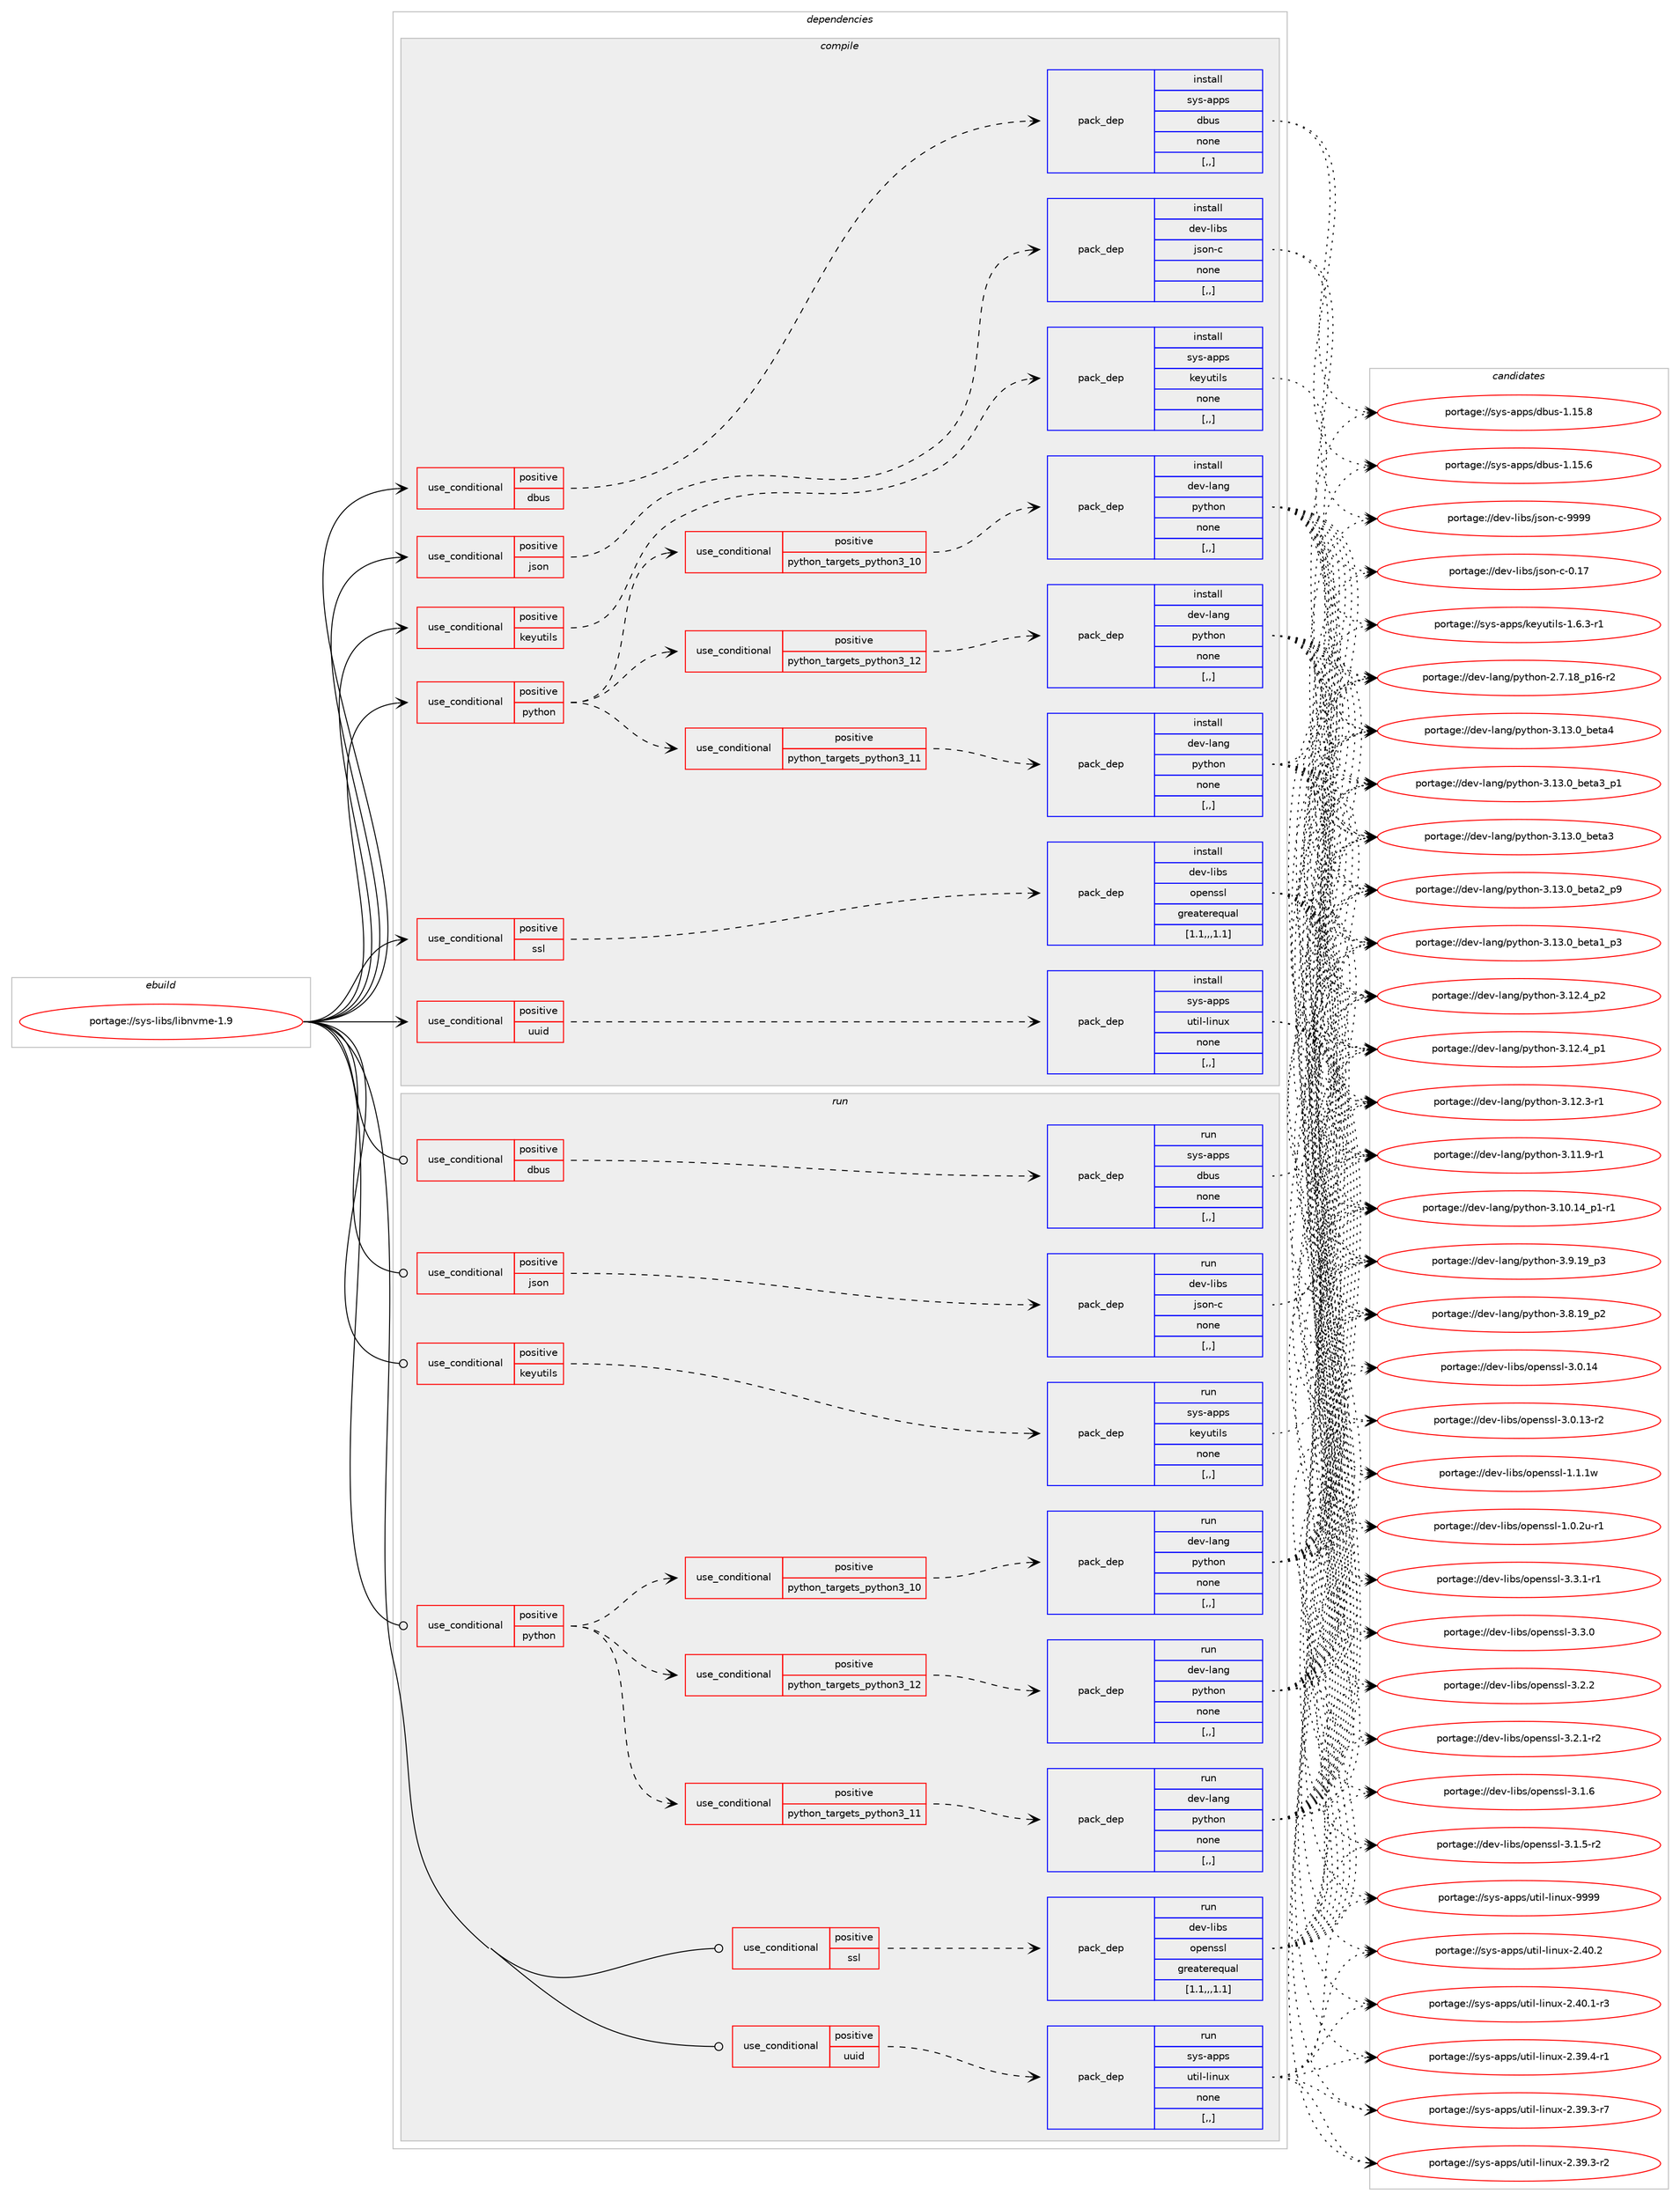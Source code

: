 digraph prolog {

# *************
# Graph options
# *************

newrank=true;
concentrate=true;
compound=true;
graph [rankdir=LR,fontname=Helvetica,fontsize=10,ranksep=1.5];#, ranksep=2.5, nodesep=0.2];
edge  [arrowhead=vee];
node  [fontname=Helvetica,fontsize=10];

# **********
# The ebuild
# **********

subgraph cluster_leftcol {
color=gray;
label=<<i>ebuild</i>>;
id [label="portage://sys-libs/libnvme-1.9", color=red, width=4, href="../sys-libs/libnvme-1.9.svg"];
}

# ****************
# The dependencies
# ****************

subgraph cluster_midcol {
color=gray;
label=<<i>dependencies</i>>;
subgraph cluster_compile {
fillcolor="#eeeeee";
style=filled;
label=<<i>compile</i>>;
subgraph cond117549 {
dependency441025 [label=<<TABLE BORDER="0" CELLBORDER="1" CELLSPACING="0" CELLPADDING="4"><TR><TD ROWSPAN="3" CELLPADDING="10">use_conditional</TD></TR><TR><TD>positive</TD></TR><TR><TD>dbus</TD></TR></TABLE>>, shape=none, color=red];
subgraph pack320478 {
dependency441026 [label=<<TABLE BORDER="0" CELLBORDER="1" CELLSPACING="0" CELLPADDING="4" WIDTH="220"><TR><TD ROWSPAN="6" CELLPADDING="30">pack_dep</TD></TR><TR><TD WIDTH="110">install</TD></TR><TR><TD>sys-apps</TD></TR><TR><TD>dbus</TD></TR><TR><TD>none</TD></TR><TR><TD>[,,]</TD></TR></TABLE>>, shape=none, color=blue];
}
dependency441025:e -> dependency441026:w [weight=20,style="dashed",arrowhead="vee"];
}
id:e -> dependency441025:w [weight=20,style="solid",arrowhead="vee"];
subgraph cond117550 {
dependency441027 [label=<<TABLE BORDER="0" CELLBORDER="1" CELLSPACING="0" CELLPADDING="4"><TR><TD ROWSPAN="3" CELLPADDING="10">use_conditional</TD></TR><TR><TD>positive</TD></TR><TR><TD>json</TD></TR></TABLE>>, shape=none, color=red];
subgraph pack320479 {
dependency441028 [label=<<TABLE BORDER="0" CELLBORDER="1" CELLSPACING="0" CELLPADDING="4" WIDTH="220"><TR><TD ROWSPAN="6" CELLPADDING="30">pack_dep</TD></TR><TR><TD WIDTH="110">install</TD></TR><TR><TD>dev-libs</TD></TR><TR><TD>json-c</TD></TR><TR><TD>none</TD></TR><TR><TD>[,,]</TD></TR></TABLE>>, shape=none, color=blue];
}
dependency441027:e -> dependency441028:w [weight=20,style="dashed",arrowhead="vee"];
}
id:e -> dependency441027:w [weight=20,style="solid",arrowhead="vee"];
subgraph cond117551 {
dependency441029 [label=<<TABLE BORDER="0" CELLBORDER="1" CELLSPACING="0" CELLPADDING="4"><TR><TD ROWSPAN="3" CELLPADDING="10">use_conditional</TD></TR><TR><TD>positive</TD></TR><TR><TD>keyutils</TD></TR></TABLE>>, shape=none, color=red];
subgraph pack320480 {
dependency441030 [label=<<TABLE BORDER="0" CELLBORDER="1" CELLSPACING="0" CELLPADDING="4" WIDTH="220"><TR><TD ROWSPAN="6" CELLPADDING="30">pack_dep</TD></TR><TR><TD WIDTH="110">install</TD></TR><TR><TD>sys-apps</TD></TR><TR><TD>keyutils</TD></TR><TR><TD>none</TD></TR><TR><TD>[,,]</TD></TR></TABLE>>, shape=none, color=blue];
}
dependency441029:e -> dependency441030:w [weight=20,style="dashed",arrowhead="vee"];
}
id:e -> dependency441029:w [weight=20,style="solid",arrowhead="vee"];
subgraph cond117552 {
dependency441031 [label=<<TABLE BORDER="0" CELLBORDER="1" CELLSPACING="0" CELLPADDING="4"><TR><TD ROWSPAN="3" CELLPADDING="10">use_conditional</TD></TR><TR><TD>positive</TD></TR><TR><TD>python</TD></TR></TABLE>>, shape=none, color=red];
subgraph cond117553 {
dependency441032 [label=<<TABLE BORDER="0" CELLBORDER="1" CELLSPACING="0" CELLPADDING="4"><TR><TD ROWSPAN="3" CELLPADDING="10">use_conditional</TD></TR><TR><TD>positive</TD></TR><TR><TD>python_targets_python3_10</TD></TR></TABLE>>, shape=none, color=red];
subgraph pack320481 {
dependency441033 [label=<<TABLE BORDER="0" CELLBORDER="1" CELLSPACING="0" CELLPADDING="4" WIDTH="220"><TR><TD ROWSPAN="6" CELLPADDING="30">pack_dep</TD></TR><TR><TD WIDTH="110">install</TD></TR><TR><TD>dev-lang</TD></TR><TR><TD>python</TD></TR><TR><TD>none</TD></TR><TR><TD>[,,]</TD></TR></TABLE>>, shape=none, color=blue];
}
dependency441032:e -> dependency441033:w [weight=20,style="dashed",arrowhead="vee"];
}
dependency441031:e -> dependency441032:w [weight=20,style="dashed",arrowhead="vee"];
subgraph cond117554 {
dependency441034 [label=<<TABLE BORDER="0" CELLBORDER="1" CELLSPACING="0" CELLPADDING="4"><TR><TD ROWSPAN="3" CELLPADDING="10">use_conditional</TD></TR><TR><TD>positive</TD></TR><TR><TD>python_targets_python3_11</TD></TR></TABLE>>, shape=none, color=red];
subgraph pack320482 {
dependency441035 [label=<<TABLE BORDER="0" CELLBORDER="1" CELLSPACING="0" CELLPADDING="4" WIDTH="220"><TR><TD ROWSPAN="6" CELLPADDING="30">pack_dep</TD></TR><TR><TD WIDTH="110">install</TD></TR><TR><TD>dev-lang</TD></TR><TR><TD>python</TD></TR><TR><TD>none</TD></TR><TR><TD>[,,]</TD></TR></TABLE>>, shape=none, color=blue];
}
dependency441034:e -> dependency441035:w [weight=20,style="dashed",arrowhead="vee"];
}
dependency441031:e -> dependency441034:w [weight=20,style="dashed",arrowhead="vee"];
subgraph cond117555 {
dependency441036 [label=<<TABLE BORDER="0" CELLBORDER="1" CELLSPACING="0" CELLPADDING="4"><TR><TD ROWSPAN="3" CELLPADDING="10">use_conditional</TD></TR><TR><TD>positive</TD></TR><TR><TD>python_targets_python3_12</TD></TR></TABLE>>, shape=none, color=red];
subgraph pack320483 {
dependency441037 [label=<<TABLE BORDER="0" CELLBORDER="1" CELLSPACING="0" CELLPADDING="4" WIDTH="220"><TR><TD ROWSPAN="6" CELLPADDING="30">pack_dep</TD></TR><TR><TD WIDTH="110">install</TD></TR><TR><TD>dev-lang</TD></TR><TR><TD>python</TD></TR><TR><TD>none</TD></TR><TR><TD>[,,]</TD></TR></TABLE>>, shape=none, color=blue];
}
dependency441036:e -> dependency441037:w [weight=20,style="dashed",arrowhead="vee"];
}
dependency441031:e -> dependency441036:w [weight=20,style="dashed",arrowhead="vee"];
}
id:e -> dependency441031:w [weight=20,style="solid",arrowhead="vee"];
subgraph cond117556 {
dependency441038 [label=<<TABLE BORDER="0" CELLBORDER="1" CELLSPACING="0" CELLPADDING="4"><TR><TD ROWSPAN="3" CELLPADDING="10">use_conditional</TD></TR><TR><TD>positive</TD></TR><TR><TD>ssl</TD></TR></TABLE>>, shape=none, color=red];
subgraph pack320484 {
dependency441039 [label=<<TABLE BORDER="0" CELLBORDER="1" CELLSPACING="0" CELLPADDING="4" WIDTH="220"><TR><TD ROWSPAN="6" CELLPADDING="30">pack_dep</TD></TR><TR><TD WIDTH="110">install</TD></TR><TR><TD>dev-libs</TD></TR><TR><TD>openssl</TD></TR><TR><TD>greaterequal</TD></TR><TR><TD>[1.1,,,1.1]</TD></TR></TABLE>>, shape=none, color=blue];
}
dependency441038:e -> dependency441039:w [weight=20,style="dashed",arrowhead="vee"];
}
id:e -> dependency441038:w [weight=20,style="solid",arrowhead="vee"];
subgraph cond117557 {
dependency441040 [label=<<TABLE BORDER="0" CELLBORDER="1" CELLSPACING="0" CELLPADDING="4"><TR><TD ROWSPAN="3" CELLPADDING="10">use_conditional</TD></TR><TR><TD>positive</TD></TR><TR><TD>uuid</TD></TR></TABLE>>, shape=none, color=red];
subgraph pack320485 {
dependency441041 [label=<<TABLE BORDER="0" CELLBORDER="1" CELLSPACING="0" CELLPADDING="4" WIDTH="220"><TR><TD ROWSPAN="6" CELLPADDING="30">pack_dep</TD></TR><TR><TD WIDTH="110">install</TD></TR><TR><TD>sys-apps</TD></TR><TR><TD>util-linux</TD></TR><TR><TD>none</TD></TR><TR><TD>[,,]</TD></TR></TABLE>>, shape=none, color=blue];
}
dependency441040:e -> dependency441041:w [weight=20,style="dashed",arrowhead="vee"];
}
id:e -> dependency441040:w [weight=20,style="solid",arrowhead="vee"];
}
subgraph cluster_compileandrun {
fillcolor="#eeeeee";
style=filled;
label=<<i>compile and run</i>>;
}
subgraph cluster_run {
fillcolor="#eeeeee";
style=filled;
label=<<i>run</i>>;
subgraph cond117558 {
dependency441042 [label=<<TABLE BORDER="0" CELLBORDER="1" CELLSPACING="0" CELLPADDING="4"><TR><TD ROWSPAN="3" CELLPADDING="10">use_conditional</TD></TR><TR><TD>positive</TD></TR><TR><TD>dbus</TD></TR></TABLE>>, shape=none, color=red];
subgraph pack320486 {
dependency441043 [label=<<TABLE BORDER="0" CELLBORDER="1" CELLSPACING="0" CELLPADDING="4" WIDTH="220"><TR><TD ROWSPAN="6" CELLPADDING="30">pack_dep</TD></TR><TR><TD WIDTH="110">run</TD></TR><TR><TD>sys-apps</TD></TR><TR><TD>dbus</TD></TR><TR><TD>none</TD></TR><TR><TD>[,,]</TD></TR></TABLE>>, shape=none, color=blue];
}
dependency441042:e -> dependency441043:w [weight=20,style="dashed",arrowhead="vee"];
}
id:e -> dependency441042:w [weight=20,style="solid",arrowhead="odot"];
subgraph cond117559 {
dependency441044 [label=<<TABLE BORDER="0" CELLBORDER="1" CELLSPACING="0" CELLPADDING="4"><TR><TD ROWSPAN="3" CELLPADDING="10">use_conditional</TD></TR><TR><TD>positive</TD></TR><TR><TD>json</TD></TR></TABLE>>, shape=none, color=red];
subgraph pack320487 {
dependency441045 [label=<<TABLE BORDER="0" CELLBORDER="1" CELLSPACING="0" CELLPADDING="4" WIDTH="220"><TR><TD ROWSPAN="6" CELLPADDING="30">pack_dep</TD></TR><TR><TD WIDTH="110">run</TD></TR><TR><TD>dev-libs</TD></TR><TR><TD>json-c</TD></TR><TR><TD>none</TD></TR><TR><TD>[,,]</TD></TR></TABLE>>, shape=none, color=blue];
}
dependency441044:e -> dependency441045:w [weight=20,style="dashed",arrowhead="vee"];
}
id:e -> dependency441044:w [weight=20,style="solid",arrowhead="odot"];
subgraph cond117560 {
dependency441046 [label=<<TABLE BORDER="0" CELLBORDER="1" CELLSPACING="0" CELLPADDING="4"><TR><TD ROWSPAN="3" CELLPADDING="10">use_conditional</TD></TR><TR><TD>positive</TD></TR><TR><TD>keyutils</TD></TR></TABLE>>, shape=none, color=red];
subgraph pack320488 {
dependency441047 [label=<<TABLE BORDER="0" CELLBORDER="1" CELLSPACING="0" CELLPADDING="4" WIDTH="220"><TR><TD ROWSPAN="6" CELLPADDING="30">pack_dep</TD></TR><TR><TD WIDTH="110">run</TD></TR><TR><TD>sys-apps</TD></TR><TR><TD>keyutils</TD></TR><TR><TD>none</TD></TR><TR><TD>[,,]</TD></TR></TABLE>>, shape=none, color=blue];
}
dependency441046:e -> dependency441047:w [weight=20,style="dashed",arrowhead="vee"];
}
id:e -> dependency441046:w [weight=20,style="solid",arrowhead="odot"];
subgraph cond117561 {
dependency441048 [label=<<TABLE BORDER="0" CELLBORDER="1" CELLSPACING="0" CELLPADDING="4"><TR><TD ROWSPAN="3" CELLPADDING="10">use_conditional</TD></TR><TR><TD>positive</TD></TR><TR><TD>python</TD></TR></TABLE>>, shape=none, color=red];
subgraph cond117562 {
dependency441049 [label=<<TABLE BORDER="0" CELLBORDER="1" CELLSPACING="0" CELLPADDING="4"><TR><TD ROWSPAN="3" CELLPADDING="10">use_conditional</TD></TR><TR><TD>positive</TD></TR><TR><TD>python_targets_python3_10</TD></TR></TABLE>>, shape=none, color=red];
subgraph pack320489 {
dependency441050 [label=<<TABLE BORDER="0" CELLBORDER="1" CELLSPACING="0" CELLPADDING="4" WIDTH="220"><TR><TD ROWSPAN="6" CELLPADDING="30">pack_dep</TD></TR><TR><TD WIDTH="110">run</TD></TR><TR><TD>dev-lang</TD></TR><TR><TD>python</TD></TR><TR><TD>none</TD></TR><TR><TD>[,,]</TD></TR></TABLE>>, shape=none, color=blue];
}
dependency441049:e -> dependency441050:w [weight=20,style="dashed",arrowhead="vee"];
}
dependency441048:e -> dependency441049:w [weight=20,style="dashed",arrowhead="vee"];
subgraph cond117563 {
dependency441051 [label=<<TABLE BORDER="0" CELLBORDER="1" CELLSPACING="0" CELLPADDING="4"><TR><TD ROWSPAN="3" CELLPADDING="10">use_conditional</TD></TR><TR><TD>positive</TD></TR><TR><TD>python_targets_python3_11</TD></TR></TABLE>>, shape=none, color=red];
subgraph pack320490 {
dependency441052 [label=<<TABLE BORDER="0" CELLBORDER="1" CELLSPACING="0" CELLPADDING="4" WIDTH="220"><TR><TD ROWSPAN="6" CELLPADDING="30">pack_dep</TD></TR><TR><TD WIDTH="110">run</TD></TR><TR><TD>dev-lang</TD></TR><TR><TD>python</TD></TR><TR><TD>none</TD></TR><TR><TD>[,,]</TD></TR></TABLE>>, shape=none, color=blue];
}
dependency441051:e -> dependency441052:w [weight=20,style="dashed",arrowhead="vee"];
}
dependency441048:e -> dependency441051:w [weight=20,style="dashed",arrowhead="vee"];
subgraph cond117564 {
dependency441053 [label=<<TABLE BORDER="0" CELLBORDER="1" CELLSPACING="0" CELLPADDING="4"><TR><TD ROWSPAN="3" CELLPADDING="10">use_conditional</TD></TR><TR><TD>positive</TD></TR><TR><TD>python_targets_python3_12</TD></TR></TABLE>>, shape=none, color=red];
subgraph pack320491 {
dependency441054 [label=<<TABLE BORDER="0" CELLBORDER="1" CELLSPACING="0" CELLPADDING="4" WIDTH="220"><TR><TD ROWSPAN="6" CELLPADDING="30">pack_dep</TD></TR><TR><TD WIDTH="110">run</TD></TR><TR><TD>dev-lang</TD></TR><TR><TD>python</TD></TR><TR><TD>none</TD></TR><TR><TD>[,,]</TD></TR></TABLE>>, shape=none, color=blue];
}
dependency441053:e -> dependency441054:w [weight=20,style="dashed",arrowhead="vee"];
}
dependency441048:e -> dependency441053:w [weight=20,style="dashed",arrowhead="vee"];
}
id:e -> dependency441048:w [weight=20,style="solid",arrowhead="odot"];
subgraph cond117565 {
dependency441055 [label=<<TABLE BORDER="0" CELLBORDER="1" CELLSPACING="0" CELLPADDING="4"><TR><TD ROWSPAN="3" CELLPADDING="10">use_conditional</TD></TR><TR><TD>positive</TD></TR><TR><TD>ssl</TD></TR></TABLE>>, shape=none, color=red];
subgraph pack320492 {
dependency441056 [label=<<TABLE BORDER="0" CELLBORDER="1" CELLSPACING="0" CELLPADDING="4" WIDTH="220"><TR><TD ROWSPAN="6" CELLPADDING="30">pack_dep</TD></TR><TR><TD WIDTH="110">run</TD></TR><TR><TD>dev-libs</TD></TR><TR><TD>openssl</TD></TR><TR><TD>greaterequal</TD></TR><TR><TD>[1.1,,,1.1]</TD></TR></TABLE>>, shape=none, color=blue];
}
dependency441055:e -> dependency441056:w [weight=20,style="dashed",arrowhead="vee"];
}
id:e -> dependency441055:w [weight=20,style="solid",arrowhead="odot"];
subgraph cond117566 {
dependency441057 [label=<<TABLE BORDER="0" CELLBORDER="1" CELLSPACING="0" CELLPADDING="4"><TR><TD ROWSPAN="3" CELLPADDING="10">use_conditional</TD></TR><TR><TD>positive</TD></TR><TR><TD>uuid</TD></TR></TABLE>>, shape=none, color=red];
subgraph pack320493 {
dependency441058 [label=<<TABLE BORDER="0" CELLBORDER="1" CELLSPACING="0" CELLPADDING="4" WIDTH="220"><TR><TD ROWSPAN="6" CELLPADDING="30">pack_dep</TD></TR><TR><TD WIDTH="110">run</TD></TR><TR><TD>sys-apps</TD></TR><TR><TD>util-linux</TD></TR><TR><TD>none</TD></TR><TR><TD>[,,]</TD></TR></TABLE>>, shape=none, color=blue];
}
dependency441057:e -> dependency441058:w [weight=20,style="dashed",arrowhead="vee"];
}
id:e -> dependency441057:w [weight=20,style="solid",arrowhead="odot"];
}
}

# **************
# The candidates
# **************

subgraph cluster_choices {
rank=same;
color=gray;
label=<<i>candidates</i>>;

subgraph choice320478 {
color=black;
nodesep=1;
choice1151211154597112112115471009811711545494649534656 [label="portage://sys-apps/dbus-1.15.8", color=red, width=4,href="../sys-apps/dbus-1.15.8.svg"];
choice1151211154597112112115471009811711545494649534654 [label="portage://sys-apps/dbus-1.15.6", color=red, width=4,href="../sys-apps/dbus-1.15.6.svg"];
dependency441026:e -> choice1151211154597112112115471009811711545494649534656:w [style=dotted,weight="100"];
dependency441026:e -> choice1151211154597112112115471009811711545494649534654:w [style=dotted,weight="100"];
}
subgraph choice320479 {
color=black;
nodesep=1;
choice10010111845108105981154710611511111045994557575757 [label="portage://dev-libs/json-c-9999", color=red, width=4,href="../dev-libs/json-c-9999.svg"];
choice10010111845108105981154710611511111045994548464955 [label="portage://dev-libs/json-c-0.17", color=red, width=4,href="../dev-libs/json-c-0.17.svg"];
dependency441028:e -> choice10010111845108105981154710611511111045994557575757:w [style=dotted,weight="100"];
dependency441028:e -> choice10010111845108105981154710611511111045994548464955:w [style=dotted,weight="100"];
}
subgraph choice320480 {
color=black;
nodesep=1;
choice1151211154597112112115471071011211171161051081154549465446514511449 [label="portage://sys-apps/keyutils-1.6.3-r1", color=red, width=4,href="../sys-apps/keyutils-1.6.3-r1.svg"];
dependency441030:e -> choice1151211154597112112115471071011211171161051081154549465446514511449:w [style=dotted,weight="100"];
}
subgraph choice320481 {
color=black;
nodesep=1;
choice1001011184510897110103471121211161041111104551464951464895981011169752 [label="portage://dev-lang/python-3.13.0_beta4", color=red, width=4,href="../dev-lang/python-3.13.0_beta4.svg"];
choice10010111845108971101034711212111610411111045514649514648959810111697519511249 [label="portage://dev-lang/python-3.13.0_beta3_p1", color=red, width=4,href="../dev-lang/python-3.13.0_beta3_p1.svg"];
choice1001011184510897110103471121211161041111104551464951464895981011169751 [label="portage://dev-lang/python-3.13.0_beta3", color=red, width=4,href="../dev-lang/python-3.13.0_beta3.svg"];
choice10010111845108971101034711212111610411111045514649514648959810111697509511257 [label="portage://dev-lang/python-3.13.0_beta2_p9", color=red, width=4,href="../dev-lang/python-3.13.0_beta2_p9.svg"];
choice10010111845108971101034711212111610411111045514649514648959810111697499511251 [label="portage://dev-lang/python-3.13.0_beta1_p3", color=red, width=4,href="../dev-lang/python-3.13.0_beta1_p3.svg"];
choice100101118451089711010347112121116104111110455146495046529511250 [label="portage://dev-lang/python-3.12.4_p2", color=red, width=4,href="../dev-lang/python-3.12.4_p2.svg"];
choice100101118451089711010347112121116104111110455146495046529511249 [label="portage://dev-lang/python-3.12.4_p1", color=red, width=4,href="../dev-lang/python-3.12.4_p1.svg"];
choice100101118451089711010347112121116104111110455146495046514511449 [label="portage://dev-lang/python-3.12.3-r1", color=red, width=4,href="../dev-lang/python-3.12.3-r1.svg"];
choice100101118451089711010347112121116104111110455146494946574511449 [label="portage://dev-lang/python-3.11.9-r1", color=red, width=4,href="../dev-lang/python-3.11.9-r1.svg"];
choice100101118451089711010347112121116104111110455146494846495295112494511449 [label="portage://dev-lang/python-3.10.14_p1-r1", color=red, width=4,href="../dev-lang/python-3.10.14_p1-r1.svg"];
choice100101118451089711010347112121116104111110455146574649579511251 [label="portage://dev-lang/python-3.9.19_p3", color=red, width=4,href="../dev-lang/python-3.9.19_p3.svg"];
choice100101118451089711010347112121116104111110455146564649579511250 [label="portage://dev-lang/python-3.8.19_p2", color=red, width=4,href="../dev-lang/python-3.8.19_p2.svg"];
choice100101118451089711010347112121116104111110455046554649569511249544511450 [label="portage://dev-lang/python-2.7.18_p16-r2", color=red, width=4,href="../dev-lang/python-2.7.18_p16-r2.svg"];
dependency441033:e -> choice1001011184510897110103471121211161041111104551464951464895981011169752:w [style=dotted,weight="100"];
dependency441033:e -> choice10010111845108971101034711212111610411111045514649514648959810111697519511249:w [style=dotted,weight="100"];
dependency441033:e -> choice1001011184510897110103471121211161041111104551464951464895981011169751:w [style=dotted,weight="100"];
dependency441033:e -> choice10010111845108971101034711212111610411111045514649514648959810111697509511257:w [style=dotted,weight="100"];
dependency441033:e -> choice10010111845108971101034711212111610411111045514649514648959810111697499511251:w [style=dotted,weight="100"];
dependency441033:e -> choice100101118451089711010347112121116104111110455146495046529511250:w [style=dotted,weight="100"];
dependency441033:e -> choice100101118451089711010347112121116104111110455146495046529511249:w [style=dotted,weight="100"];
dependency441033:e -> choice100101118451089711010347112121116104111110455146495046514511449:w [style=dotted,weight="100"];
dependency441033:e -> choice100101118451089711010347112121116104111110455146494946574511449:w [style=dotted,weight="100"];
dependency441033:e -> choice100101118451089711010347112121116104111110455146494846495295112494511449:w [style=dotted,weight="100"];
dependency441033:e -> choice100101118451089711010347112121116104111110455146574649579511251:w [style=dotted,weight="100"];
dependency441033:e -> choice100101118451089711010347112121116104111110455146564649579511250:w [style=dotted,weight="100"];
dependency441033:e -> choice100101118451089711010347112121116104111110455046554649569511249544511450:w [style=dotted,weight="100"];
}
subgraph choice320482 {
color=black;
nodesep=1;
choice1001011184510897110103471121211161041111104551464951464895981011169752 [label="portage://dev-lang/python-3.13.0_beta4", color=red, width=4,href="../dev-lang/python-3.13.0_beta4.svg"];
choice10010111845108971101034711212111610411111045514649514648959810111697519511249 [label="portage://dev-lang/python-3.13.0_beta3_p1", color=red, width=4,href="../dev-lang/python-3.13.0_beta3_p1.svg"];
choice1001011184510897110103471121211161041111104551464951464895981011169751 [label="portage://dev-lang/python-3.13.0_beta3", color=red, width=4,href="../dev-lang/python-3.13.0_beta3.svg"];
choice10010111845108971101034711212111610411111045514649514648959810111697509511257 [label="portage://dev-lang/python-3.13.0_beta2_p9", color=red, width=4,href="../dev-lang/python-3.13.0_beta2_p9.svg"];
choice10010111845108971101034711212111610411111045514649514648959810111697499511251 [label="portage://dev-lang/python-3.13.0_beta1_p3", color=red, width=4,href="../dev-lang/python-3.13.0_beta1_p3.svg"];
choice100101118451089711010347112121116104111110455146495046529511250 [label="portage://dev-lang/python-3.12.4_p2", color=red, width=4,href="../dev-lang/python-3.12.4_p2.svg"];
choice100101118451089711010347112121116104111110455146495046529511249 [label="portage://dev-lang/python-3.12.4_p1", color=red, width=4,href="../dev-lang/python-3.12.4_p1.svg"];
choice100101118451089711010347112121116104111110455146495046514511449 [label="portage://dev-lang/python-3.12.3-r1", color=red, width=4,href="../dev-lang/python-3.12.3-r1.svg"];
choice100101118451089711010347112121116104111110455146494946574511449 [label="portage://dev-lang/python-3.11.9-r1", color=red, width=4,href="../dev-lang/python-3.11.9-r1.svg"];
choice100101118451089711010347112121116104111110455146494846495295112494511449 [label="portage://dev-lang/python-3.10.14_p1-r1", color=red, width=4,href="../dev-lang/python-3.10.14_p1-r1.svg"];
choice100101118451089711010347112121116104111110455146574649579511251 [label="portage://dev-lang/python-3.9.19_p3", color=red, width=4,href="../dev-lang/python-3.9.19_p3.svg"];
choice100101118451089711010347112121116104111110455146564649579511250 [label="portage://dev-lang/python-3.8.19_p2", color=red, width=4,href="../dev-lang/python-3.8.19_p2.svg"];
choice100101118451089711010347112121116104111110455046554649569511249544511450 [label="portage://dev-lang/python-2.7.18_p16-r2", color=red, width=4,href="../dev-lang/python-2.7.18_p16-r2.svg"];
dependency441035:e -> choice1001011184510897110103471121211161041111104551464951464895981011169752:w [style=dotted,weight="100"];
dependency441035:e -> choice10010111845108971101034711212111610411111045514649514648959810111697519511249:w [style=dotted,weight="100"];
dependency441035:e -> choice1001011184510897110103471121211161041111104551464951464895981011169751:w [style=dotted,weight="100"];
dependency441035:e -> choice10010111845108971101034711212111610411111045514649514648959810111697509511257:w [style=dotted,weight="100"];
dependency441035:e -> choice10010111845108971101034711212111610411111045514649514648959810111697499511251:w [style=dotted,weight="100"];
dependency441035:e -> choice100101118451089711010347112121116104111110455146495046529511250:w [style=dotted,weight="100"];
dependency441035:e -> choice100101118451089711010347112121116104111110455146495046529511249:w [style=dotted,weight="100"];
dependency441035:e -> choice100101118451089711010347112121116104111110455146495046514511449:w [style=dotted,weight="100"];
dependency441035:e -> choice100101118451089711010347112121116104111110455146494946574511449:w [style=dotted,weight="100"];
dependency441035:e -> choice100101118451089711010347112121116104111110455146494846495295112494511449:w [style=dotted,weight="100"];
dependency441035:e -> choice100101118451089711010347112121116104111110455146574649579511251:w [style=dotted,weight="100"];
dependency441035:e -> choice100101118451089711010347112121116104111110455146564649579511250:w [style=dotted,weight="100"];
dependency441035:e -> choice100101118451089711010347112121116104111110455046554649569511249544511450:w [style=dotted,weight="100"];
}
subgraph choice320483 {
color=black;
nodesep=1;
choice1001011184510897110103471121211161041111104551464951464895981011169752 [label="portage://dev-lang/python-3.13.0_beta4", color=red, width=4,href="../dev-lang/python-3.13.0_beta4.svg"];
choice10010111845108971101034711212111610411111045514649514648959810111697519511249 [label="portage://dev-lang/python-3.13.0_beta3_p1", color=red, width=4,href="../dev-lang/python-3.13.0_beta3_p1.svg"];
choice1001011184510897110103471121211161041111104551464951464895981011169751 [label="portage://dev-lang/python-3.13.0_beta3", color=red, width=4,href="../dev-lang/python-3.13.0_beta3.svg"];
choice10010111845108971101034711212111610411111045514649514648959810111697509511257 [label="portage://dev-lang/python-3.13.0_beta2_p9", color=red, width=4,href="../dev-lang/python-3.13.0_beta2_p9.svg"];
choice10010111845108971101034711212111610411111045514649514648959810111697499511251 [label="portage://dev-lang/python-3.13.0_beta1_p3", color=red, width=4,href="../dev-lang/python-3.13.0_beta1_p3.svg"];
choice100101118451089711010347112121116104111110455146495046529511250 [label="portage://dev-lang/python-3.12.4_p2", color=red, width=4,href="../dev-lang/python-3.12.4_p2.svg"];
choice100101118451089711010347112121116104111110455146495046529511249 [label="portage://dev-lang/python-3.12.4_p1", color=red, width=4,href="../dev-lang/python-3.12.4_p1.svg"];
choice100101118451089711010347112121116104111110455146495046514511449 [label="portage://dev-lang/python-3.12.3-r1", color=red, width=4,href="../dev-lang/python-3.12.3-r1.svg"];
choice100101118451089711010347112121116104111110455146494946574511449 [label="portage://dev-lang/python-3.11.9-r1", color=red, width=4,href="../dev-lang/python-3.11.9-r1.svg"];
choice100101118451089711010347112121116104111110455146494846495295112494511449 [label="portage://dev-lang/python-3.10.14_p1-r1", color=red, width=4,href="../dev-lang/python-3.10.14_p1-r1.svg"];
choice100101118451089711010347112121116104111110455146574649579511251 [label="portage://dev-lang/python-3.9.19_p3", color=red, width=4,href="../dev-lang/python-3.9.19_p3.svg"];
choice100101118451089711010347112121116104111110455146564649579511250 [label="portage://dev-lang/python-3.8.19_p2", color=red, width=4,href="../dev-lang/python-3.8.19_p2.svg"];
choice100101118451089711010347112121116104111110455046554649569511249544511450 [label="portage://dev-lang/python-2.7.18_p16-r2", color=red, width=4,href="../dev-lang/python-2.7.18_p16-r2.svg"];
dependency441037:e -> choice1001011184510897110103471121211161041111104551464951464895981011169752:w [style=dotted,weight="100"];
dependency441037:e -> choice10010111845108971101034711212111610411111045514649514648959810111697519511249:w [style=dotted,weight="100"];
dependency441037:e -> choice1001011184510897110103471121211161041111104551464951464895981011169751:w [style=dotted,weight="100"];
dependency441037:e -> choice10010111845108971101034711212111610411111045514649514648959810111697509511257:w [style=dotted,weight="100"];
dependency441037:e -> choice10010111845108971101034711212111610411111045514649514648959810111697499511251:w [style=dotted,weight="100"];
dependency441037:e -> choice100101118451089711010347112121116104111110455146495046529511250:w [style=dotted,weight="100"];
dependency441037:e -> choice100101118451089711010347112121116104111110455146495046529511249:w [style=dotted,weight="100"];
dependency441037:e -> choice100101118451089711010347112121116104111110455146495046514511449:w [style=dotted,weight="100"];
dependency441037:e -> choice100101118451089711010347112121116104111110455146494946574511449:w [style=dotted,weight="100"];
dependency441037:e -> choice100101118451089711010347112121116104111110455146494846495295112494511449:w [style=dotted,weight="100"];
dependency441037:e -> choice100101118451089711010347112121116104111110455146574649579511251:w [style=dotted,weight="100"];
dependency441037:e -> choice100101118451089711010347112121116104111110455146564649579511250:w [style=dotted,weight="100"];
dependency441037:e -> choice100101118451089711010347112121116104111110455046554649569511249544511450:w [style=dotted,weight="100"];
}
subgraph choice320484 {
color=black;
nodesep=1;
choice1001011184510810598115471111121011101151151084551465146494511449 [label="portage://dev-libs/openssl-3.3.1-r1", color=red, width=4,href="../dev-libs/openssl-3.3.1-r1.svg"];
choice100101118451081059811547111112101110115115108455146514648 [label="portage://dev-libs/openssl-3.3.0", color=red, width=4,href="../dev-libs/openssl-3.3.0.svg"];
choice100101118451081059811547111112101110115115108455146504650 [label="portage://dev-libs/openssl-3.2.2", color=red, width=4,href="../dev-libs/openssl-3.2.2.svg"];
choice1001011184510810598115471111121011101151151084551465046494511450 [label="portage://dev-libs/openssl-3.2.1-r2", color=red, width=4,href="../dev-libs/openssl-3.2.1-r2.svg"];
choice100101118451081059811547111112101110115115108455146494654 [label="portage://dev-libs/openssl-3.1.6", color=red, width=4,href="../dev-libs/openssl-3.1.6.svg"];
choice1001011184510810598115471111121011101151151084551464946534511450 [label="portage://dev-libs/openssl-3.1.5-r2", color=red, width=4,href="../dev-libs/openssl-3.1.5-r2.svg"];
choice10010111845108105981154711111210111011511510845514648464952 [label="portage://dev-libs/openssl-3.0.14", color=red, width=4,href="../dev-libs/openssl-3.0.14.svg"];
choice100101118451081059811547111112101110115115108455146484649514511450 [label="portage://dev-libs/openssl-3.0.13-r2", color=red, width=4,href="../dev-libs/openssl-3.0.13-r2.svg"];
choice100101118451081059811547111112101110115115108454946494649119 [label="portage://dev-libs/openssl-1.1.1w", color=red, width=4,href="../dev-libs/openssl-1.1.1w.svg"];
choice1001011184510810598115471111121011101151151084549464846501174511449 [label="portage://dev-libs/openssl-1.0.2u-r1", color=red, width=4,href="../dev-libs/openssl-1.0.2u-r1.svg"];
dependency441039:e -> choice1001011184510810598115471111121011101151151084551465146494511449:w [style=dotted,weight="100"];
dependency441039:e -> choice100101118451081059811547111112101110115115108455146514648:w [style=dotted,weight="100"];
dependency441039:e -> choice100101118451081059811547111112101110115115108455146504650:w [style=dotted,weight="100"];
dependency441039:e -> choice1001011184510810598115471111121011101151151084551465046494511450:w [style=dotted,weight="100"];
dependency441039:e -> choice100101118451081059811547111112101110115115108455146494654:w [style=dotted,weight="100"];
dependency441039:e -> choice1001011184510810598115471111121011101151151084551464946534511450:w [style=dotted,weight="100"];
dependency441039:e -> choice10010111845108105981154711111210111011511510845514648464952:w [style=dotted,weight="100"];
dependency441039:e -> choice100101118451081059811547111112101110115115108455146484649514511450:w [style=dotted,weight="100"];
dependency441039:e -> choice100101118451081059811547111112101110115115108454946494649119:w [style=dotted,weight="100"];
dependency441039:e -> choice1001011184510810598115471111121011101151151084549464846501174511449:w [style=dotted,weight="100"];
}
subgraph choice320485 {
color=black;
nodesep=1;
choice115121115459711211211547117116105108451081051101171204557575757 [label="portage://sys-apps/util-linux-9999", color=red, width=4,href="../sys-apps/util-linux-9999.svg"];
choice1151211154597112112115471171161051084510810511011712045504652484650 [label="portage://sys-apps/util-linux-2.40.2", color=red, width=4,href="../sys-apps/util-linux-2.40.2.svg"];
choice11512111545971121121154711711610510845108105110117120455046524846494511451 [label="portage://sys-apps/util-linux-2.40.1-r3", color=red, width=4,href="../sys-apps/util-linux-2.40.1-r3.svg"];
choice11512111545971121121154711711610510845108105110117120455046515746524511449 [label="portage://sys-apps/util-linux-2.39.4-r1", color=red, width=4,href="../sys-apps/util-linux-2.39.4-r1.svg"];
choice11512111545971121121154711711610510845108105110117120455046515746514511455 [label="portage://sys-apps/util-linux-2.39.3-r7", color=red, width=4,href="../sys-apps/util-linux-2.39.3-r7.svg"];
choice11512111545971121121154711711610510845108105110117120455046515746514511450 [label="portage://sys-apps/util-linux-2.39.3-r2", color=red, width=4,href="../sys-apps/util-linux-2.39.3-r2.svg"];
dependency441041:e -> choice115121115459711211211547117116105108451081051101171204557575757:w [style=dotted,weight="100"];
dependency441041:e -> choice1151211154597112112115471171161051084510810511011712045504652484650:w [style=dotted,weight="100"];
dependency441041:e -> choice11512111545971121121154711711610510845108105110117120455046524846494511451:w [style=dotted,weight="100"];
dependency441041:e -> choice11512111545971121121154711711610510845108105110117120455046515746524511449:w [style=dotted,weight="100"];
dependency441041:e -> choice11512111545971121121154711711610510845108105110117120455046515746514511455:w [style=dotted,weight="100"];
dependency441041:e -> choice11512111545971121121154711711610510845108105110117120455046515746514511450:w [style=dotted,weight="100"];
}
subgraph choice320486 {
color=black;
nodesep=1;
choice1151211154597112112115471009811711545494649534656 [label="portage://sys-apps/dbus-1.15.8", color=red, width=4,href="../sys-apps/dbus-1.15.8.svg"];
choice1151211154597112112115471009811711545494649534654 [label="portage://sys-apps/dbus-1.15.6", color=red, width=4,href="../sys-apps/dbus-1.15.6.svg"];
dependency441043:e -> choice1151211154597112112115471009811711545494649534656:w [style=dotted,weight="100"];
dependency441043:e -> choice1151211154597112112115471009811711545494649534654:w [style=dotted,weight="100"];
}
subgraph choice320487 {
color=black;
nodesep=1;
choice10010111845108105981154710611511111045994557575757 [label="portage://dev-libs/json-c-9999", color=red, width=4,href="../dev-libs/json-c-9999.svg"];
choice10010111845108105981154710611511111045994548464955 [label="portage://dev-libs/json-c-0.17", color=red, width=4,href="../dev-libs/json-c-0.17.svg"];
dependency441045:e -> choice10010111845108105981154710611511111045994557575757:w [style=dotted,weight="100"];
dependency441045:e -> choice10010111845108105981154710611511111045994548464955:w [style=dotted,weight="100"];
}
subgraph choice320488 {
color=black;
nodesep=1;
choice1151211154597112112115471071011211171161051081154549465446514511449 [label="portage://sys-apps/keyutils-1.6.3-r1", color=red, width=4,href="../sys-apps/keyutils-1.6.3-r1.svg"];
dependency441047:e -> choice1151211154597112112115471071011211171161051081154549465446514511449:w [style=dotted,weight="100"];
}
subgraph choice320489 {
color=black;
nodesep=1;
choice1001011184510897110103471121211161041111104551464951464895981011169752 [label="portage://dev-lang/python-3.13.0_beta4", color=red, width=4,href="../dev-lang/python-3.13.0_beta4.svg"];
choice10010111845108971101034711212111610411111045514649514648959810111697519511249 [label="portage://dev-lang/python-3.13.0_beta3_p1", color=red, width=4,href="../dev-lang/python-3.13.0_beta3_p1.svg"];
choice1001011184510897110103471121211161041111104551464951464895981011169751 [label="portage://dev-lang/python-3.13.0_beta3", color=red, width=4,href="../dev-lang/python-3.13.0_beta3.svg"];
choice10010111845108971101034711212111610411111045514649514648959810111697509511257 [label="portage://dev-lang/python-3.13.0_beta2_p9", color=red, width=4,href="../dev-lang/python-3.13.0_beta2_p9.svg"];
choice10010111845108971101034711212111610411111045514649514648959810111697499511251 [label="portage://dev-lang/python-3.13.0_beta1_p3", color=red, width=4,href="../dev-lang/python-3.13.0_beta1_p3.svg"];
choice100101118451089711010347112121116104111110455146495046529511250 [label="portage://dev-lang/python-3.12.4_p2", color=red, width=4,href="../dev-lang/python-3.12.4_p2.svg"];
choice100101118451089711010347112121116104111110455146495046529511249 [label="portage://dev-lang/python-3.12.4_p1", color=red, width=4,href="../dev-lang/python-3.12.4_p1.svg"];
choice100101118451089711010347112121116104111110455146495046514511449 [label="portage://dev-lang/python-3.12.3-r1", color=red, width=4,href="../dev-lang/python-3.12.3-r1.svg"];
choice100101118451089711010347112121116104111110455146494946574511449 [label="portage://dev-lang/python-3.11.9-r1", color=red, width=4,href="../dev-lang/python-3.11.9-r1.svg"];
choice100101118451089711010347112121116104111110455146494846495295112494511449 [label="portage://dev-lang/python-3.10.14_p1-r1", color=red, width=4,href="../dev-lang/python-3.10.14_p1-r1.svg"];
choice100101118451089711010347112121116104111110455146574649579511251 [label="portage://dev-lang/python-3.9.19_p3", color=red, width=4,href="../dev-lang/python-3.9.19_p3.svg"];
choice100101118451089711010347112121116104111110455146564649579511250 [label="portage://dev-lang/python-3.8.19_p2", color=red, width=4,href="../dev-lang/python-3.8.19_p2.svg"];
choice100101118451089711010347112121116104111110455046554649569511249544511450 [label="portage://dev-lang/python-2.7.18_p16-r2", color=red, width=4,href="../dev-lang/python-2.7.18_p16-r2.svg"];
dependency441050:e -> choice1001011184510897110103471121211161041111104551464951464895981011169752:w [style=dotted,weight="100"];
dependency441050:e -> choice10010111845108971101034711212111610411111045514649514648959810111697519511249:w [style=dotted,weight="100"];
dependency441050:e -> choice1001011184510897110103471121211161041111104551464951464895981011169751:w [style=dotted,weight="100"];
dependency441050:e -> choice10010111845108971101034711212111610411111045514649514648959810111697509511257:w [style=dotted,weight="100"];
dependency441050:e -> choice10010111845108971101034711212111610411111045514649514648959810111697499511251:w [style=dotted,weight="100"];
dependency441050:e -> choice100101118451089711010347112121116104111110455146495046529511250:w [style=dotted,weight="100"];
dependency441050:e -> choice100101118451089711010347112121116104111110455146495046529511249:w [style=dotted,weight="100"];
dependency441050:e -> choice100101118451089711010347112121116104111110455146495046514511449:w [style=dotted,weight="100"];
dependency441050:e -> choice100101118451089711010347112121116104111110455146494946574511449:w [style=dotted,weight="100"];
dependency441050:e -> choice100101118451089711010347112121116104111110455146494846495295112494511449:w [style=dotted,weight="100"];
dependency441050:e -> choice100101118451089711010347112121116104111110455146574649579511251:w [style=dotted,weight="100"];
dependency441050:e -> choice100101118451089711010347112121116104111110455146564649579511250:w [style=dotted,weight="100"];
dependency441050:e -> choice100101118451089711010347112121116104111110455046554649569511249544511450:w [style=dotted,weight="100"];
}
subgraph choice320490 {
color=black;
nodesep=1;
choice1001011184510897110103471121211161041111104551464951464895981011169752 [label="portage://dev-lang/python-3.13.0_beta4", color=red, width=4,href="../dev-lang/python-3.13.0_beta4.svg"];
choice10010111845108971101034711212111610411111045514649514648959810111697519511249 [label="portage://dev-lang/python-3.13.0_beta3_p1", color=red, width=4,href="../dev-lang/python-3.13.0_beta3_p1.svg"];
choice1001011184510897110103471121211161041111104551464951464895981011169751 [label="portage://dev-lang/python-3.13.0_beta3", color=red, width=4,href="../dev-lang/python-3.13.0_beta3.svg"];
choice10010111845108971101034711212111610411111045514649514648959810111697509511257 [label="portage://dev-lang/python-3.13.0_beta2_p9", color=red, width=4,href="../dev-lang/python-3.13.0_beta2_p9.svg"];
choice10010111845108971101034711212111610411111045514649514648959810111697499511251 [label="portage://dev-lang/python-3.13.0_beta1_p3", color=red, width=4,href="../dev-lang/python-3.13.0_beta1_p3.svg"];
choice100101118451089711010347112121116104111110455146495046529511250 [label="portage://dev-lang/python-3.12.4_p2", color=red, width=4,href="../dev-lang/python-3.12.4_p2.svg"];
choice100101118451089711010347112121116104111110455146495046529511249 [label="portage://dev-lang/python-3.12.4_p1", color=red, width=4,href="../dev-lang/python-3.12.4_p1.svg"];
choice100101118451089711010347112121116104111110455146495046514511449 [label="portage://dev-lang/python-3.12.3-r1", color=red, width=4,href="../dev-lang/python-3.12.3-r1.svg"];
choice100101118451089711010347112121116104111110455146494946574511449 [label="portage://dev-lang/python-3.11.9-r1", color=red, width=4,href="../dev-lang/python-3.11.9-r1.svg"];
choice100101118451089711010347112121116104111110455146494846495295112494511449 [label="portage://dev-lang/python-3.10.14_p1-r1", color=red, width=4,href="../dev-lang/python-3.10.14_p1-r1.svg"];
choice100101118451089711010347112121116104111110455146574649579511251 [label="portage://dev-lang/python-3.9.19_p3", color=red, width=4,href="../dev-lang/python-3.9.19_p3.svg"];
choice100101118451089711010347112121116104111110455146564649579511250 [label="portage://dev-lang/python-3.8.19_p2", color=red, width=4,href="../dev-lang/python-3.8.19_p2.svg"];
choice100101118451089711010347112121116104111110455046554649569511249544511450 [label="portage://dev-lang/python-2.7.18_p16-r2", color=red, width=4,href="../dev-lang/python-2.7.18_p16-r2.svg"];
dependency441052:e -> choice1001011184510897110103471121211161041111104551464951464895981011169752:w [style=dotted,weight="100"];
dependency441052:e -> choice10010111845108971101034711212111610411111045514649514648959810111697519511249:w [style=dotted,weight="100"];
dependency441052:e -> choice1001011184510897110103471121211161041111104551464951464895981011169751:w [style=dotted,weight="100"];
dependency441052:e -> choice10010111845108971101034711212111610411111045514649514648959810111697509511257:w [style=dotted,weight="100"];
dependency441052:e -> choice10010111845108971101034711212111610411111045514649514648959810111697499511251:w [style=dotted,weight="100"];
dependency441052:e -> choice100101118451089711010347112121116104111110455146495046529511250:w [style=dotted,weight="100"];
dependency441052:e -> choice100101118451089711010347112121116104111110455146495046529511249:w [style=dotted,weight="100"];
dependency441052:e -> choice100101118451089711010347112121116104111110455146495046514511449:w [style=dotted,weight="100"];
dependency441052:e -> choice100101118451089711010347112121116104111110455146494946574511449:w [style=dotted,weight="100"];
dependency441052:e -> choice100101118451089711010347112121116104111110455146494846495295112494511449:w [style=dotted,weight="100"];
dependency441052:e -> choice100101118451089711010347112121116104111110455146574649579511251:w [style=dotted,weight="100"];
dependency441052:e -> choice100101118451089711010347112121116104111110455146564649579511250:w [style=dotted,weight="100"];
dependency441052:e -> choice100101118451089711010347112121116104111110455046554649569511249544511450:w [style=dotted,weight="100"];
}
subgraph choice320491 {
color=black;
nodesep=1;
choice1001011184510897110103471121211161041111104551464951464895981011169752 [label="portage://dev-lang/python-3.13.0_beta4", color=red, width=4,href="../dev-lang/python-3.13.0_beta4.svg"];
choice10010111845108971101034711212111610411111045514649514648959810111697519511249 [label="portage://dev-lang/python-3.13.0_beta3_p1", color=red, width=4,href="../dev-lang/python-3.13.0_beta3_p1.svg"];
choice1001011184510897110103471121211161041111104551464951464895981011169751 [label="portage://dev-lang/python-3.13.0_beta3", color=red, width=4,href="../dev-lang/python-3.13.0_beta3.svg"];
choice10010111845108971101034711212111610411111045514649514648959810111697509511257 [label="portage://dev-lang/python-3.13.0_beta2_p9", color=red, width=4,href="../dev-lang/python-3.13.0_beta2_p9.svg"];
choice10010111845108971101034711212111610411111045514649514648959810111697499511251 [label="portage://dev-lang/python-3.13.0_beta1_p3", color=red, width=4,href="../dev-lang/python-3.13.0_beta1_p3.svg"];
choice100101118451089711010347112121116104111110455146495046529511250 [label="portage://dev-lang/python-3.12.4_p2", color=red, width=4,href="../dev-lang/python-3.12.4_p2.svg"];
choice100101118451089711010347112121116104111110455146495046529511249 [label="portage://dev-lang/python-3.12.4_p1", color=red, width=4,href="../dev-lang/python-3.12.4_p1.svg"];
choice100101118451089711010347112121116104111110455146495046514511449 [label="portage://dev-lang/python-3.12.3-r1", color=red, width=4,href="../dev-lang/python-3.12.3-r1.svg"];
choice100101118451089711010347112121116104111110455146494946574511449 [label="portage://dev-lang/python-3.11.9-r1", color=red, width=4,href="../dev-lang/python-3.11.9-r1.svg"];
choice100101118451089711010347112121116104111110455146494846495295112494511449 [label="portage://dev-lang/python-3.10.14_p1-r1", color=red, width=4,href="../dev-lang/python-3.10.14_p1-r1.svg"];
choice100101118451089711010347112121116104111110455146574649579511251 [label="portage://dev-lang/python-3.9.19_p3", color=red, width=4,href="../dev-lang/python-3.9.19_p3.svg"];
choice100101118451089711010347112121116104111110455146564649579511250 [label="portage://dev-lang/python-3.8.19_p2", color=red, width=4,href="../dev-lang/python-3.8.19_p2.svg"];
choice100101118451089711010347112121116104111110455046554649569511249544511450 [label="portage://dev-lang/python-2.7.18_p16-r2", color=red, width=4,href="../dev-lang/python-2.7.18_p16-r2.svg"];
dependency441054:e -> choice1001011184510897110103471121211161041111104551464951464895981011169752:w [style=dotted,weight="100"];
dependency441054:e -> choice10010111845108971101034711212111610411111045514649514648959810111697519511249:w [style=dotted,weight="100"];
dependency441054:e -> choice1001011184510897110103471121211161041111104551464951464895981011169751:w [style=dotted,weight="100"];
dependency441054:e -> choice10010111845108971101034711212111610411111045514649514648959810111697509511257:w [style=dotted,weight="100"];
dependency441054:e -> choice10010111845108971101034711212111610411111045514649514648959810111697499511251:w [style=dotted,weight="100"];
dependency441054:e -> choice100101118451089711010347112121116104111110455146495046529511250:w [style=dotted,weight="100"];
dependency441054:e -> choice100101118451089711010347112121116104111110455146495046529511249:w [style=dotted,weight="100"];
dependency441054:e -> choice100101118451089711010347112121116104111110455146495046514511449:w [style=dotted,weight="100"];
dependency441054:e -> choice100101118451089711010347112121116104111110455146494946574511449:w [style=dotted,weight="100"];
dependency441054:e -> choice100101118451089711010347112121116104111110455146494846495295112494511449:w [style=dotted,weight="100"];
dependency441054:e -> choice100101118451089711010347112121116104111110455146574649579511251:w [style=dotted,weight="100"];
dependency441054:e -> choice100101118451089711010347112121116104111110455146564649579511250:w [style=dotted,weight="100"];
dependency441054:e -> choice100101118451089711010347112121116104111110455046554649569511249544511450:w [style=dotted,weight="100"];
}
subgraph choice320492 {
color=black;
nodesep=1;
choice1001011184510810598115471111121011101151151084551465146494511449 [label="portage://dev-libs/openssl-3.3.1-r1", color=red, width=4,href="../dev-libs/openssl-3.3.1-r1.svg"];
choice100101118451081059811547111112101110115115108455146514648 [label="portage://dev-libs/openssl-3.3.0", color=red, width=4,href="../dev-libs/openssl-3.3.0.svg"];
choice100101118451081059811547111112101110115115108455146504650 [label="portage://dev-libs/openssl-3.2.2", color=red, width=4,href="../dev-libs/openssl-3.2.2.svg"];
choice1001011184510810598115471111121011101151151084551465046494511450 [label="portage://dev-libs/openssl-3.2.1-r2", color=red, width=4,href="../dev-libs/openssl-3.2.1-r2.svg"];
choice100101118451081059811547111112101110115115108455146494654 [label="portage://dev-libs/openssl-3.1.6", color=red, width=4,href="../dev-libs/openssl-3.1.6.svg"];
choice1001011184510810598115471111121011101151151084551464946534511450 [label="portage://dev-libs/openssl-3.1.5-r2", color=red, width=4,href="../dev-libs/openssl-3.1.5-r2.svg"];
choice10010111845108105981154711111210111011511510845514648464952 [label="portage://dev-libs/openssl-3.0.14", color=red, width=4,href="../dev-libs/openssl-3.0.14.svg"];
choice100101118451081059811547111112101110115115108455146484649514511450 [label="portage://dev-libs/openssl-3.0.13-r2", color=red, width=4,href="../dev-libs/openssl-3.0.13-r2.svg"];
choice100101118451081059811547111112101110115115108454946494649119 [label="portage://dev-libs/openssl-1.1.1w", color=red, width=4,href="../dev-libs/openssl-1.1.1w.svg"];
choice1001011184510810598115471111121011101151151084549464846501174511449 [label="portage://dev-libs/openssl-1.0.2u-r1", color=red, width=4,href="../dev-libs/openssl-1.0.2u-r1.svg"];
dependency441056:e -> choice1001011184510810598115471111121011101151151084551465146494511449:w [style=dotted,weight="100"];
dependency441056:e -> choice100101118451081059811547111112101110115115108455146514648:w [style=dotted,weight="100"];
dependency441056:e -> choice100101118451081059811547111112101110115115108455146504650:w [style=dotted,weight="100"];
dependency441056:e -> choice1001011184510810598115471111121011101151151084551465046494511450:w [style=dotted,weight="100"];
dependency441056:e -> choice100101118451081059811547111112101110115115108455146494654:w [style=dotted,weight="100"];
dependency441056:e -> choice1001011184510810598115471111121011101151151084551464946534511450:w [style=dotted,weight="100"];
dependency441056:e -> choice10010111845108105981154711111210111011511510845514648464952:w [style=dotted,weight="100"];
dependency441056:e -> choice100101118451081059811547111112101110115115108455146484649514511450:w [style=dotted,weight="100"];
dependency441056:e -> choice100101118451081059811547111112101110115115108454946494649119:w [style=dotted,weight="100"];
dependency441056:e -> choice1001011184510810598115471111121011101151151084549464846501174511449:w [style=dotted,weight="100"];
}
subgraph choice320493 {
color=black;
nodesep=1;
choice115121115459711211211547117116105108451081051101171204557575757 [label="portage://sys-apps/util-linux-9999", color=red, width=4,href="../sys-apps/util-linux-9999.svg"];
choice1151211154597112112115471171161051084510810511011712045504652484650 [label="portage://sys-apps/util-linux-2.40.2", color=red, width=4,href="../sys-apps/util-linux-2.40.2.svg"];
choice11512111545971121121154711711610510845108105110117120455046524846494511451 [label="portage://sys-apps/util-linux-2.40.1-r3", color=red, width=4,href="../sys-apps/util-linux-2.40.1-r3.svg"];
choice11512111545971121121154711711610510845108105110117120455046515746524511449 [label="portage://sys-apps/util-linux-2.39.4-r1", color=red, width=4,href="../sys-apps/util-linux-2.39.4-r1.svg"];
choice11512111545971121121154711711610510845108105110117120455046515746514511455 [label="portage://sys-apps/util-linux-2.39.3-r7", color=red, width=4,href="../sys-apps/util-linux-2.39.3-r7.svg"];
choice11512111545971121121154711711610510845108105110117120455046515746514511450 [label="portage://sys-apps/util-linux-2.39.3-r2", color=red, width=4,href="../sys-apps/util-linux-2.39.3-r2.svg"];
dependency441058:e -> choice115121115459711211211547117116105108451081051101171204557575757:w [style=dotted,weight="100"];
dependency441058:e -> choice1151211154597112112115471171161051084510810511011712045504652484650:w [style=dotted,weight="100"];
dependency441058:e -> choice11512111545971121121154711711610510845108105110117120455046524846494511451:w [style=dotted,weight="100"];
dependency441058:e -> choice11512111545971121121154711711610510845108105110117120455046515746524511449:w [style=dotted,weight="100"];
dependency441058:e -> choice11512111545971121121154711711610510845108105110117120455046515746514511455:w [style=dotted,weight="100"];
dependency441058:e -> choice11512111545971121121154711711610510845108105110117120455046515746514511450:w [style=dotted,weight="100"];
}
}

}
